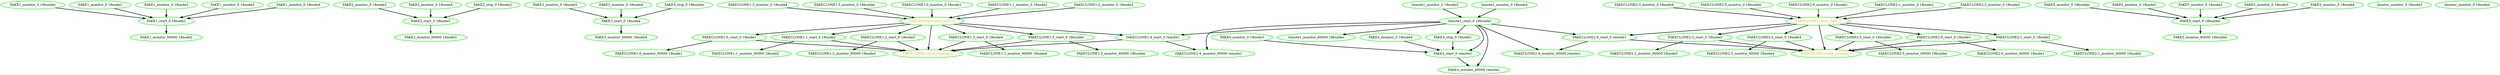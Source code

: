  digraph "g" {
"FAKE1_monitor_0 18builder" -> "FAKE1_start_0 18node2" [ style = bold]
"FAKE1_monitor_0 18builder" [ style=bold color="green" fontcolor="black"]
"FAKE1_monitor_0 18node1" -> "FAKE1_start_0 18node2" [ style = bold]
"FAKE1_monitor_0 18node1" [ style=bold color="green" fontcolor="black"]
"FAKE1_monitor_0 18node2" -> "FAKE1_start_0 18node2" [ style = bold]
"FAKE1_monitor_0 18node2" [ style=bold color="green" fontcolor="black"]
"FAKE1_monitor_0 18node3" -> "FAKE1_start_0 18node2" [ style = bold]
"FAKE1_monitor_0 18node3" [ style=bold color="green" fontcolor="black"]
"FAKE1_monitor_0 18node4" -> "FAKE1_start_0 18node2" [ style = bold]
"FAKE1_monitor_0 18node4" [ style=bold color="green" fontcolor="black"]
"FAKE1_monitor_60000 18node2" [ style=bold color="green" fontcolor="black"]
"FAKE1_start_0 18node2" -> "FAKE1_monitor_60000 18node2" [ style = bold]
"FAKE1_start_0 18node2" [ style=bold color="green" fontcolor="black"]
"FAKE2_monitor_0 18node3" -> "FAKE2_start_0 18node3" [ style = bold]
"FAKE2_monitor_0 18node3" [ style=bold color="green" fontcolor="black"]
"FAKE2_monitor_0 18node4" -> "FAKE2_start_0 18node3" [ style = bold]
"FAKE2_monitor_0 18node4" [ style=bold color="green" fontcolor="black"]
"FAKE2_monitor_60000 18node3" [ style=bold color="green" fontcolor="black"]
"FAKE2_start_0 18node3" -> "FAKE2_monitor_60000 18node3" [ style = bold]
"FAKE2_start_0 18node3" [ style=bold color="green" fontcolor="black"]
"FAKE2_stop_0 18node2" -> "FAKE2_start_0 18node3" [ style = bold]
"FAKE2_stop_0 18node2" [ style=bold color="green" fontcolor="black"]
"FAKE3_monitor_0 18node3" -> "FAKE3_start_0 18node4" [ style = bold]
"FAKE3_monitor_0 18node3" [ style=bold color="green" fontcolor="black"]
"FAKE3_monitor_0 18node4" -> "FAKE3_start_0 18node4" [ style = bold]
"FAKE3_monitor_0 18node4" [ style=bold color="green" fontcolor="black"]
"FAKE3_monitor_60000 18node4" [ style=bold color="green" fontcolor="black"]
"FAKE3_start_0 18node4" -> "FAKE3_monitor_60000 18node4" [ style = bold]
"FAKE3_start_0 18node4" [ style=bold color="green" fontcolor="black"]
"FAKE3_stop_0 18builder" -> "FAKE3_start_0 18node4" [ style = bold]
"FAKE3_stop_0 18builder" [ style=bold color="green" fontcolor="black"]
"FAKE4_monitor_0 18node3" -> "FAKE4_start_0 remote1" [ style = bold]
"FAKE4_monitor_0 18node3" [ style=bold color="green" fontcolor="black"]
"FAKE4_monitor_0 18node4" -> "FAKE4_start_0 remote1" [ style = bold]
"FAKE4_monitor_0 18node4" [ style=bold color="green" fontcolor="black"]
"FAKE4_monitor_60000 remote1" [ style=bold color="green" fontcolor="black"]
"FAKE4_start_0 remote1" -> "FAKE4_monitor_60000 remote1" [ style = bold]
"FAKE4_start_0 remote1" [ style=bold color="green" fontcolor="black"]
"FAKE4_stop_0 18node1" -> "FAKE4_start_0 remote1" [ style = bold]
"FAKE4_stop_0 18node1" [ style=bold color="green" fontcolor="black"]
"FAKE5_monitor_0 18builder" -> "FAKE5_start_0 18builder" [ style = bold]
"FAKE5_monitor_0 18builder" [ style=bold color="green" fontcolor="black"]
"FAKE5_monitor_0 18node1" -> "FAKE5_start_0 18builder" [ style = bold]
"FAKE5_monitor_0 18node1" [ style=bold color="green" fontcolor="black"]
"FAKE5_monitor_0 18node2" -> "FAKE5_start_0 18builder" [ style = bold]
"FAKE5_monitor_0 18node2" [ style=bold color="green" fontcolor="black"]
"FAKE5_monitor_0 18node3" -> "FAKE5_start_0 18builder" [ style = bold]
"FAKE5_monitor_0 18node3" [ style=bold color="green" fontcolor="black"]
"FAKE5_monitor_0 18node4" -> "FAKE5_start_0 18builder" [ style = bold]
"FAKE5_monitor_0 18node4" [ style=bold color="green" fontcolor="black"]
"FAKE5_monitor_60000 18builder" [ style=bold color="green" fontcolor="black"]
"FAKE5_start_0 18builder" -> "FAKE5_monitor_60000 18builder" [ style = bold]
"FAKE5_start_0 18builder" [ style=bold color="green" fontcolor="black"]
"FAKECLONE1-clone_running_0" [ style=bold color="green" fontcolor="orange"]
"FAKECLONE1-clone_start_0" -> "FAKECLONE1-clone_running_0" [ style = bold]
"FAKECLONE1-clone_start_0" -> "FAKECLONE1:0_start_0 18node1" [ style = bold]
"FAKECLONE1-clone_start_0" -> "FAKECLONE1:1_start_0 18node2" [ style = bold]
"FAKECLONE1-clone_start_0" -> "FAKECLONE1:2_start_0 18node3" [ style = bold]
"FAKECLONE1-clone_start_0" -> "FAKECLONE1:3_start_0 18node4" [ style = bold]
"FAKECLONE1-clone_start_0" -> "FAKECLONE1:4_start_0 remote1" [ style = bold]
"FAKECLONE1-clone_start_0" -> "FAKECLONE1:5_start_0 18builder" [ style = bold]
"FAKECLONE1-clone_start_0" [ style=bold color="green" fontcolor="orange"]
"FAKECLONE1:0_monitor_0 18node1" -> "FAKECLONE1-clone_start_0" [ style = bold]
"FAKECLONE1:0_monitor_0 18node1" [ style=bold color="green" fontcolor="black"]
"FAKECLONE1:0_monitor_60000 18node1" [ style=bold color="green" fontcolor="black"]
"FAKECLONE1:0_start_0 18node1" -> "FAKECLONE1-clone_running_0" [ style = bold]
"FAKECLONE1:0_start_0 18node1" -> "FAKECLONE1:0_monitor_60000 18node1" [ style = bold]
"FAKECLONE1:0_start_0 18node1" [ style=bold color="green" fontcolor="black"]
"FAKECLONE1:1_monitor_0 18node2" -> "FAKECLONE1-clone_start_0" [ style = bold]
"FAKECLONE1:1_monitor_0 18node2" [ style=bold color="green" fontcolor="black"]
"FAKECLONE1:1_monitor_60000 18node2" [ style=bold color="green" fontcolor="black"]
"FAKECLONE1:1_start_0 18node2" -> "FAKECLONE1-clone_running_0" [ style = bold]
"FAKECLONE1:1_start_0 18node2" -> "FAKECLONE1:1_monitor_60000 18node2" [ style = bold]
"FAKECLONE1:1_start_0 18node2" [ style=bold color="green" fontcolor="black"]
"FAKECLONE1:2_monitor_0 18node3" -> "FAKECLONE1-clone_start_0" [ style = bold]
"FAKECLONE1:2_monitor_0 18node3" [ style=bold color="green" fontcolor="black"]
"FAKECLONE1:2_monitor_60000 18node3" [ style=bold color="green" fontcolor="black"]
"FAKECLONE1:2_start_0 18node3" -> "FAKECLONE1-clone_running_0" [ style = bold]
"FAKECLONE1:2_start_0 18node3" -> "FAKECLONE1:2_monitor_60000 18node3" [ style = bold]
"FAKECLONE1:2_start_0 18node3" [ style=bold color="green" fontcolor="black"]
"FAKECLONE1:3_monitor_0 18node4" -> "FAKECLONE1-clone_start_0" [ style = bold]
"FAKECLONE1:3_monitor_0 18node4" [ style=bold color="green" fontcolor="black"]
"FAKECLONE1:3_monitor_60000 18node4" [ style=bold color="green" fontcolor="black"]
"FAKECLONE1:3_start_0 18node4" -> "FAKECLONE1-clone_running_0" [ style = bold]
"FAKECLONE1:3_start_0 18node4" -> "FAKECLONE1:3_monitor_60000 18node4" [ style = bold]
"FAKECLONE1:3_start_0 18node4" [ style=bold color="green" fontcolor="black"]
"FAKECLONE1:4_monitor_60000 remote1" [ style=bold color="green" fontcolor="black"]
"FAKECLONE1:4_start_0 remote1" -> "FAKECLONE1-clone_running_0" [ style = bold]
"FAKECLONE1:4_start_0 remote1" -> "FAKECLONE1:4_monitor_60000 remote1" [ style = bold]
"FAKECLONE1:4_start_0 remote1" [ style=bold color="green" fontcolor="black"]
"FAKECLONE1:5_monitor_0 18builder" -> "FAKECLONE1-clone_start_0" [ style = bold]
"FAKECLONE1:5_monitor_0 18builder" [ style=bold color="green" fontcolor="black"]
"FAKECLONE1:5_monitor_60000 18builder" [ style=bold color="green" fontcolor="black"]
"FAKECLONE1:5_start_0 18builder" -> "FAKECLONE1-clone_running_0" [ style = bold]
"FAKECLONE1:5_start_0 18builder" -> "FAKECLONE1:5_monitor_60000 18builder" [ style = bold]
"FAKECLONE1:5_start_0 18builder" [ style=bold color="green" fontcolor="black"]
"FAKECLONE2-clone_running_0" [ style=bold color="green" fontcolor="orange"]
"FAKECLONE2-clone_start_0" -> "FAKECLONE2-clone_running_0" [ style = bold]
"FAKECLONE2-clone_start_0" -> "FAKECLONE2:0_start_0 18node1" [ style = bold]
"FAKECLONE2-clone_start_0" -> "FAKECLONE2:1_start_0 18node2" [ style = bold]
"FAKECLONE2-clone_start_0" -> "FAKECLONE2:2_start_0 18node3" [ style = bold]
"FAKECLONE2-clone_start_0" -> "FAKECLONE2:3_start_0 18node4" [ style = bold]
"FAKECLONE2-clone_start_0" -> "FAKECLONE2:4_start_0 remote1" [ style = bold]
"FAKECLONE2-clone_start_0" -> "FAKECLONE2:5_start_0 18builder" [ style = bold]
"FAKECLONE2-clone_start_0" [ style=bold color="green" fontcolor="orange"]
"FAKECLONE2:0_monitor_0 18node1" -> "FAKECLONE2-clone_start_0" [ style = bold]
"FAKECLONE2:0_monitor_0 18node1" [ style=bold color="green" fontcolor="black"]
"FAKECLONE2:0_monitor_60000 18node1" [ style=bold color="green" fontcolor="black"]
"FAKECLONE2:0_start_0 18node1" -> "FAKECLONE2-clone_running_0" [ style = bold]
"FAKECLONE2:0_start_0 18node1" -> "FAKECLONE2:0_monitor_60000 18node1" [ style = bold]
"FAKECLONE2:0_start_0 18node1" [ style=bold color="green" fontcolor="black"]
"FAKECLONE2:1_monitor_0 18node2" -> "FAKECLONE2-clone_start_0" [ style = bold]
"FAKECLONE2:1_monitor_0 18node2" [ style=bold color="green" fontcolor="black"]
"FAKECLONE2:1_monitor_60000 18node2" [ style=bold color="green" fontcolor="black"]
"FAKECLONE2:1_start_0 18node2" -> "FAKECLONE2-clone_running_0" [ style = bold]
"FAKECLONE2:1_start_0 18node2" -> "FAKECLONE2:1_monitor_60000 18node2" [ style = bold]
"FAKECLONE2:1_start_0 18node2" [ style=bold color="green" fontcolor="black"]
"FAKECLONE2:2_monitor_0 18node3" -> "FAKECLONE2-clone_start_0" [ style = bold]
"FAKECLONE2:2_monitor_0 18node3" [ style=bold color="green" fontcolor="black"]
"FAKECLONE2:2_monitor_60000 18node3" [ style=bold color="green" fontcolor="black"]
"FAKECLONE2:2_start_0 18node3" -> "FAKECLONE2-clone_running_0" [ style = bold]
"FAKECLONE2:2_start_0 18node3" -> "FAKECLONE2:2_monitor_60000 18node3" [ style = bold]
"FAKECLONE2:2_start_0 18node3" [ style=bold color="green" fontcolor="black"]
"FAKECLONE2:3_monitor_0 18node4" -> "FAKECLONE2-clone_start_0" [ style = bold]
"FAKECLONE2:3_monitor_0 18node4" [ style=bold color="green" fontcolor="black"]
"FAKECLONE2:3_monitor_60000 18node4" [ style=bold color="green" fontcolor="black"]
"FAKECLONE2:3_start_0 18node4" -> "FAKECLONE2-clone_running_0" [ style = bold]
"FAKECLONE2:3_start_0 18node4" -> "FAKECLONE2:3_monitor_60000 18node4" [ style = bold]
"FAKECLONE2:3_start_0 18node4" [ style=bold color="green" fontcolor="black"]
"FAKECLONE2:4_monitor_60000 remote1" [ style=bold color="green" fontcolor="black"]
"FAKECLONE2:4_start_0 remote1" -> "FAKECLONE2-clone_running_0" [ style = bold]
"FAKECLONE2:4_start_0 remote1" -> "FAKECLONE2:4_monitor_60000 remote1" [ style = bold]
"FAKECLONE2:4_start_0 remote1" [ style=bold color="green" fontcolor="black"]
"FAKECLONE2:5_monitor_0 18builder" -> "FAKECLONE2-clone_start_0" [ style = bold]
"FAKECLONE2:5_monitor_0 18builder" [ style=bold color="green" fontcolor="black"]
"FAKECLONE2:5_monitor_60000 18builder" [ style=bold color="green" fontcolor="black"]
"FAKECLONE2:5_start_0 18builder" -> "FAKECLONE2-clone_running_0" [ style = bold]
"FAKECLONE2:5_start_0 18builder" -> "FAKECLONE2:5_monitor_60000 18builder" [ style = bold]
"FAKECLONE2:5_start_0 18builder" [ style=bold color="green" fontcolor="black"]
"remote1_monitor_0 18node3" -> "remote1_start_0 18builder" [ style = bold]
"remote1_monitor_0 18node3" [ style=bold color="green" fontcolor="black"]
"remote1_monitor_0 18node4" -> "remote1_start_0 18builder" [ style = bold]
"remote1_monitor_0 18node4" [ style=bold color="green" fontcolor="black"]
"remote1_monitor_60000 18builder" [ style=bold color="green" fontcolor="black"]
"remote1_start_0 18builder" -> "FAKE4_monitor_60000 remote1" [ style = bold]
"remote1_start_0 18builder" -> "FAKE4_start_0 remote1" [ style = bold]
"remote1_start_0 18builder" -> "FAKE4_stop_0 18node1" [ style = bold]
"remote1_start_0 18builder" -> "FAKECLONE1:4_monitor_60000 remote1" [ style = bold]
"remote1_start_0 18builder" -> "FAKECLONE1:4_start_0 remote1" [ style = bold]
"remote1_start_0 18builder" -> "FAKECLONE2:4_monitor_60000 remote1" [ style = bold]
"remote1_start_0 18builder" -> "FAKECLONE2:4_start_0 remote1" [ style = bold]
"remote1_start_0 18builder" -> "remote1_monitor_60000 18builder" [ style = bold]
"remote1_start_0 18builder" [ style=bold color="green" fontcolor="black"]
"shooter_monitor_0 18node3" [ style=bold color="green" fontcolor="black"]
"shooter_monitor_0 18node4" [ style=bold color="green" fontcolor="black"]
}
